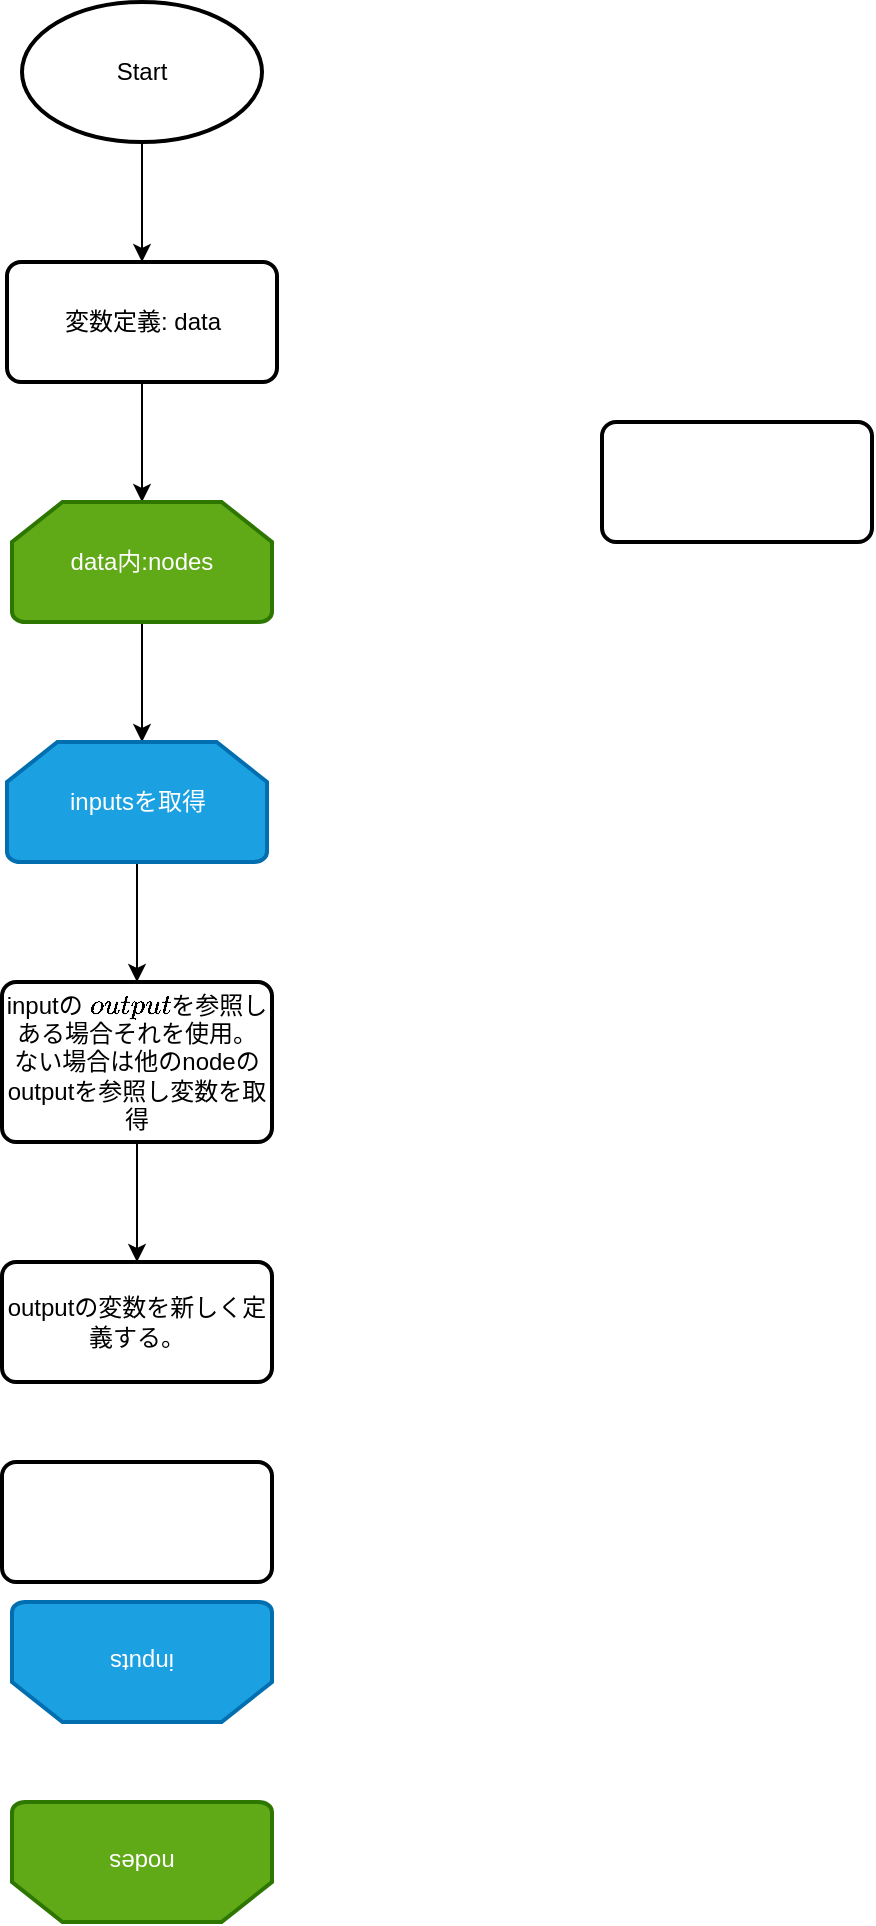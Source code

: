 <mxfile version="13.1.3">
    <diagram id="6hGFLwfOUW9BJ-s0fimq" name="Page-1">
        <mxGraphModel dx="762" dy="692" grid="1" gridSize="10" guides="1" tooltips="1" connect="1" arrows="1" fold="1" page="1" pageScale="1" pageWidth="827" pageHeight="1169" math="0" shadow="0">
            <root>
                <mxCell id="0"/>
                <mxCell id="1" parent="0"/>
                <mxCell id="8" value="" style="edgeStyle=orthogonalEdgeStyle;rounded=0;orthogonalLoop=1;jettySize=auto;html=1;" edge="1" parent="1" source="6" target="7">
                    <mxGeometry relative="1" as="geometry"/>
                </mxCell>
                <mxCell id="6" value="Start" style="strokeWidth=2;html=1;shape=mxgraph.flowchart.start_2;whiteSpace=wrap;" vertex="1" parent="1">
                    <mxGeometry x="300" y="80" width="120" height="70" as="geometry"/>
                </mxCell>
                <mxCell id="11" style="edgeStyle=orthogonalEdgeStyle;rounded=0;orthogonalLoop=1;jettySize=auto;html=1;entryX=0.5;entryY=0;entryDx=0;entryDy=0;entryPerimeter=0;" edge="1" parent="1" source="7" target="12">
                    <mxGeometry relative="1" as="geometry">
                        <mxPoint x="360" y="350" as="targetPoint"/>
                    </mxGeometry>
                </mxCell>
                <mxCell id="7" value="変数定義: data" style="rounded=1;whiteSpace=wrap;html=1;absoluteArcSize=1;arcSize=14;strokeWidth=2;" vertex="1" parent="1">
                    <mxGeometry x="292.5" y="210" width="135" height="60" as="geometry"/>
                </mxCell>
                <mxCell id="15" value="" style="edgeStyle=orthogonalEdgeStyle;rounded=0;orthogonalLoop=1;jettySize=auto;html=1;" edge="1" parent="1" source="12">
                    <mxGeometry relative="1" as="geometry">
                        <mxPoint x="360" y="450" as="targetPoint"/>
                    </mxGeometry>
                </mxCell>
                <mxCell id="12" value="data内:nodes" style="strokeWidth=2;html=1;shape=mxgraph.flowchart.loop_limit;whiteSpace=wrap;fillColor=#60a917;strokeColor=#2D7600;fontColor=#ffffff;" vertex="1" parent="1">
                    <mxGeometry x="295" y="330" width="130" height="60" as="geometry"/>
                </mxCell>
                <mxCell id="13" value="nodes" style="strokeWidth=2;html=1;shape=mxgraph.flowchart.loop_limit;whiteSpace=wrap;rotation=-180;fillColor=#60a917;strokeColor=#2D7600;fontColor=#ffffff;" vertex="1" parent="1">
                    <mxGeometry x="295" y="980" width="130" height="60" as="geometry"/>
                </mxCell>
                <mxCell id="17" value="" style="rounded=1;whiteSpace=wrap;html=1;absoluteArcSize=1;arcSize=14;strokeWidth=2;" vertex="1" parent="1">
                    <mxGeometry x="590" y="290" width="135" height="60" as="geometry"/>
                </mxCell>
                <mxCell id="24" value="" style="edgeStyle=orthogonalEdgeStyle;rounded=0;orthogonalLoop=1;jettySize=auto;html=1;" edge="1" parent="1" source="19" target="23">
                    <mxGeometry relative="1" as="geometry"/>
                </mxCell>
                <mxCell id="19" value="inputsを取得" style="strokeWidth=2;html=1;shape=mxgraph.flowchart.loop_limit;whiteSpace=wrap;fillColor=#1ba1e2;strokeColor=#006EAF;fontColor=#ffffff;" vertex="1" parent="1">
                    <mxGeometry x="292.5" y="450" width="130" height="60" as="geometry"/>
                </mxCell>
                <mxCell id="21" value="inputs" style="strokeWidth=2;html=1;shape=mxgraph.flowchart.loop_limit;whiteSpace=wrap;rotation=-180;fillColor=#1ba1e2;strokeColor=#006EAF;fontColor=#ffffff;" vertex="1" parent="1">
                    <mxGeometry x="295" y="880" width="130" height="60" as="geometry"/>
                </mxCell>
                <mxCell id="26" value="" style="edgeStyle=orthogonalEdgeStyle;rounded=0;orthogonalLoop=1;jettySize=auto;html=1;" edge="1" parent="1" source="23" target="25">
                    <mxGeometry relative="1" as="geometry"/>
                </mxCell>
                <mxCell id="23" value="inputの `output`を参照しある場合それを使用。&lt;br&gt;ない場合は他のnodeのoutputを参照し変数を取得" style="rounded=1;whiteSpace=wrap;html=1;absoluteArcSize=1;arcSize=14;strokeWidth=2;" vertex="1" parent="1">
                    <mxGeometry x="290" y="570" width="135" height="80" as="geometry"/>
                </mxCell>
                <mxCell id="25" value="outputの変数を新しく定義する。" style="rounded=1;whiteSpace=wrap;html=1;absoluteArcSize=1;arcSize=14;strokeWidth=2;" vertex="1" parent="1">
                    <mxGeometry x="290" y="710" width="135" height="60" as="geometry"/>
                </mxCell>
                <mxCell id="27" value="" style="rounded=1;whiteSpace=wrap;html=1;absoluteArcSize=1;arcSize=14;strokeWidth=2;" vertex="1" parent="1">
                    <mxGeometry x="290" y="810" width="135" height="60" as="geometry"/>
                </mxCell>
            </root>
        </mxGraphModel>
    </diagram>
</mxfile>
